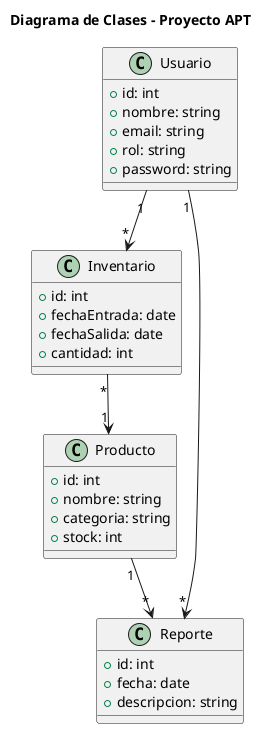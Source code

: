 @startuml Diagrama_de_clases
title Diagrama de Clases - Proyecto APT

class Usuario {
    +id: int
    +nombre: string
    +email: string
    +rol: string
    +password: string
}

class Producto {
    +id: int
    +nombre: string
    +categoria: string
    +stock: int
}

class Inventario {
    +id: int
    +fechaEntrada: date
    +fechaSalida: date
    +cantidad: int
}

class Reporte {
    +id: int
    +fecha: date
    +descripcion: string
}

Usuario "1" --> "*" Reporte
Usuario "1" --> "*" Inventario
Inventario "*" --> "1" Producto
Producto "1" --> "*" Reporte

@enduml
